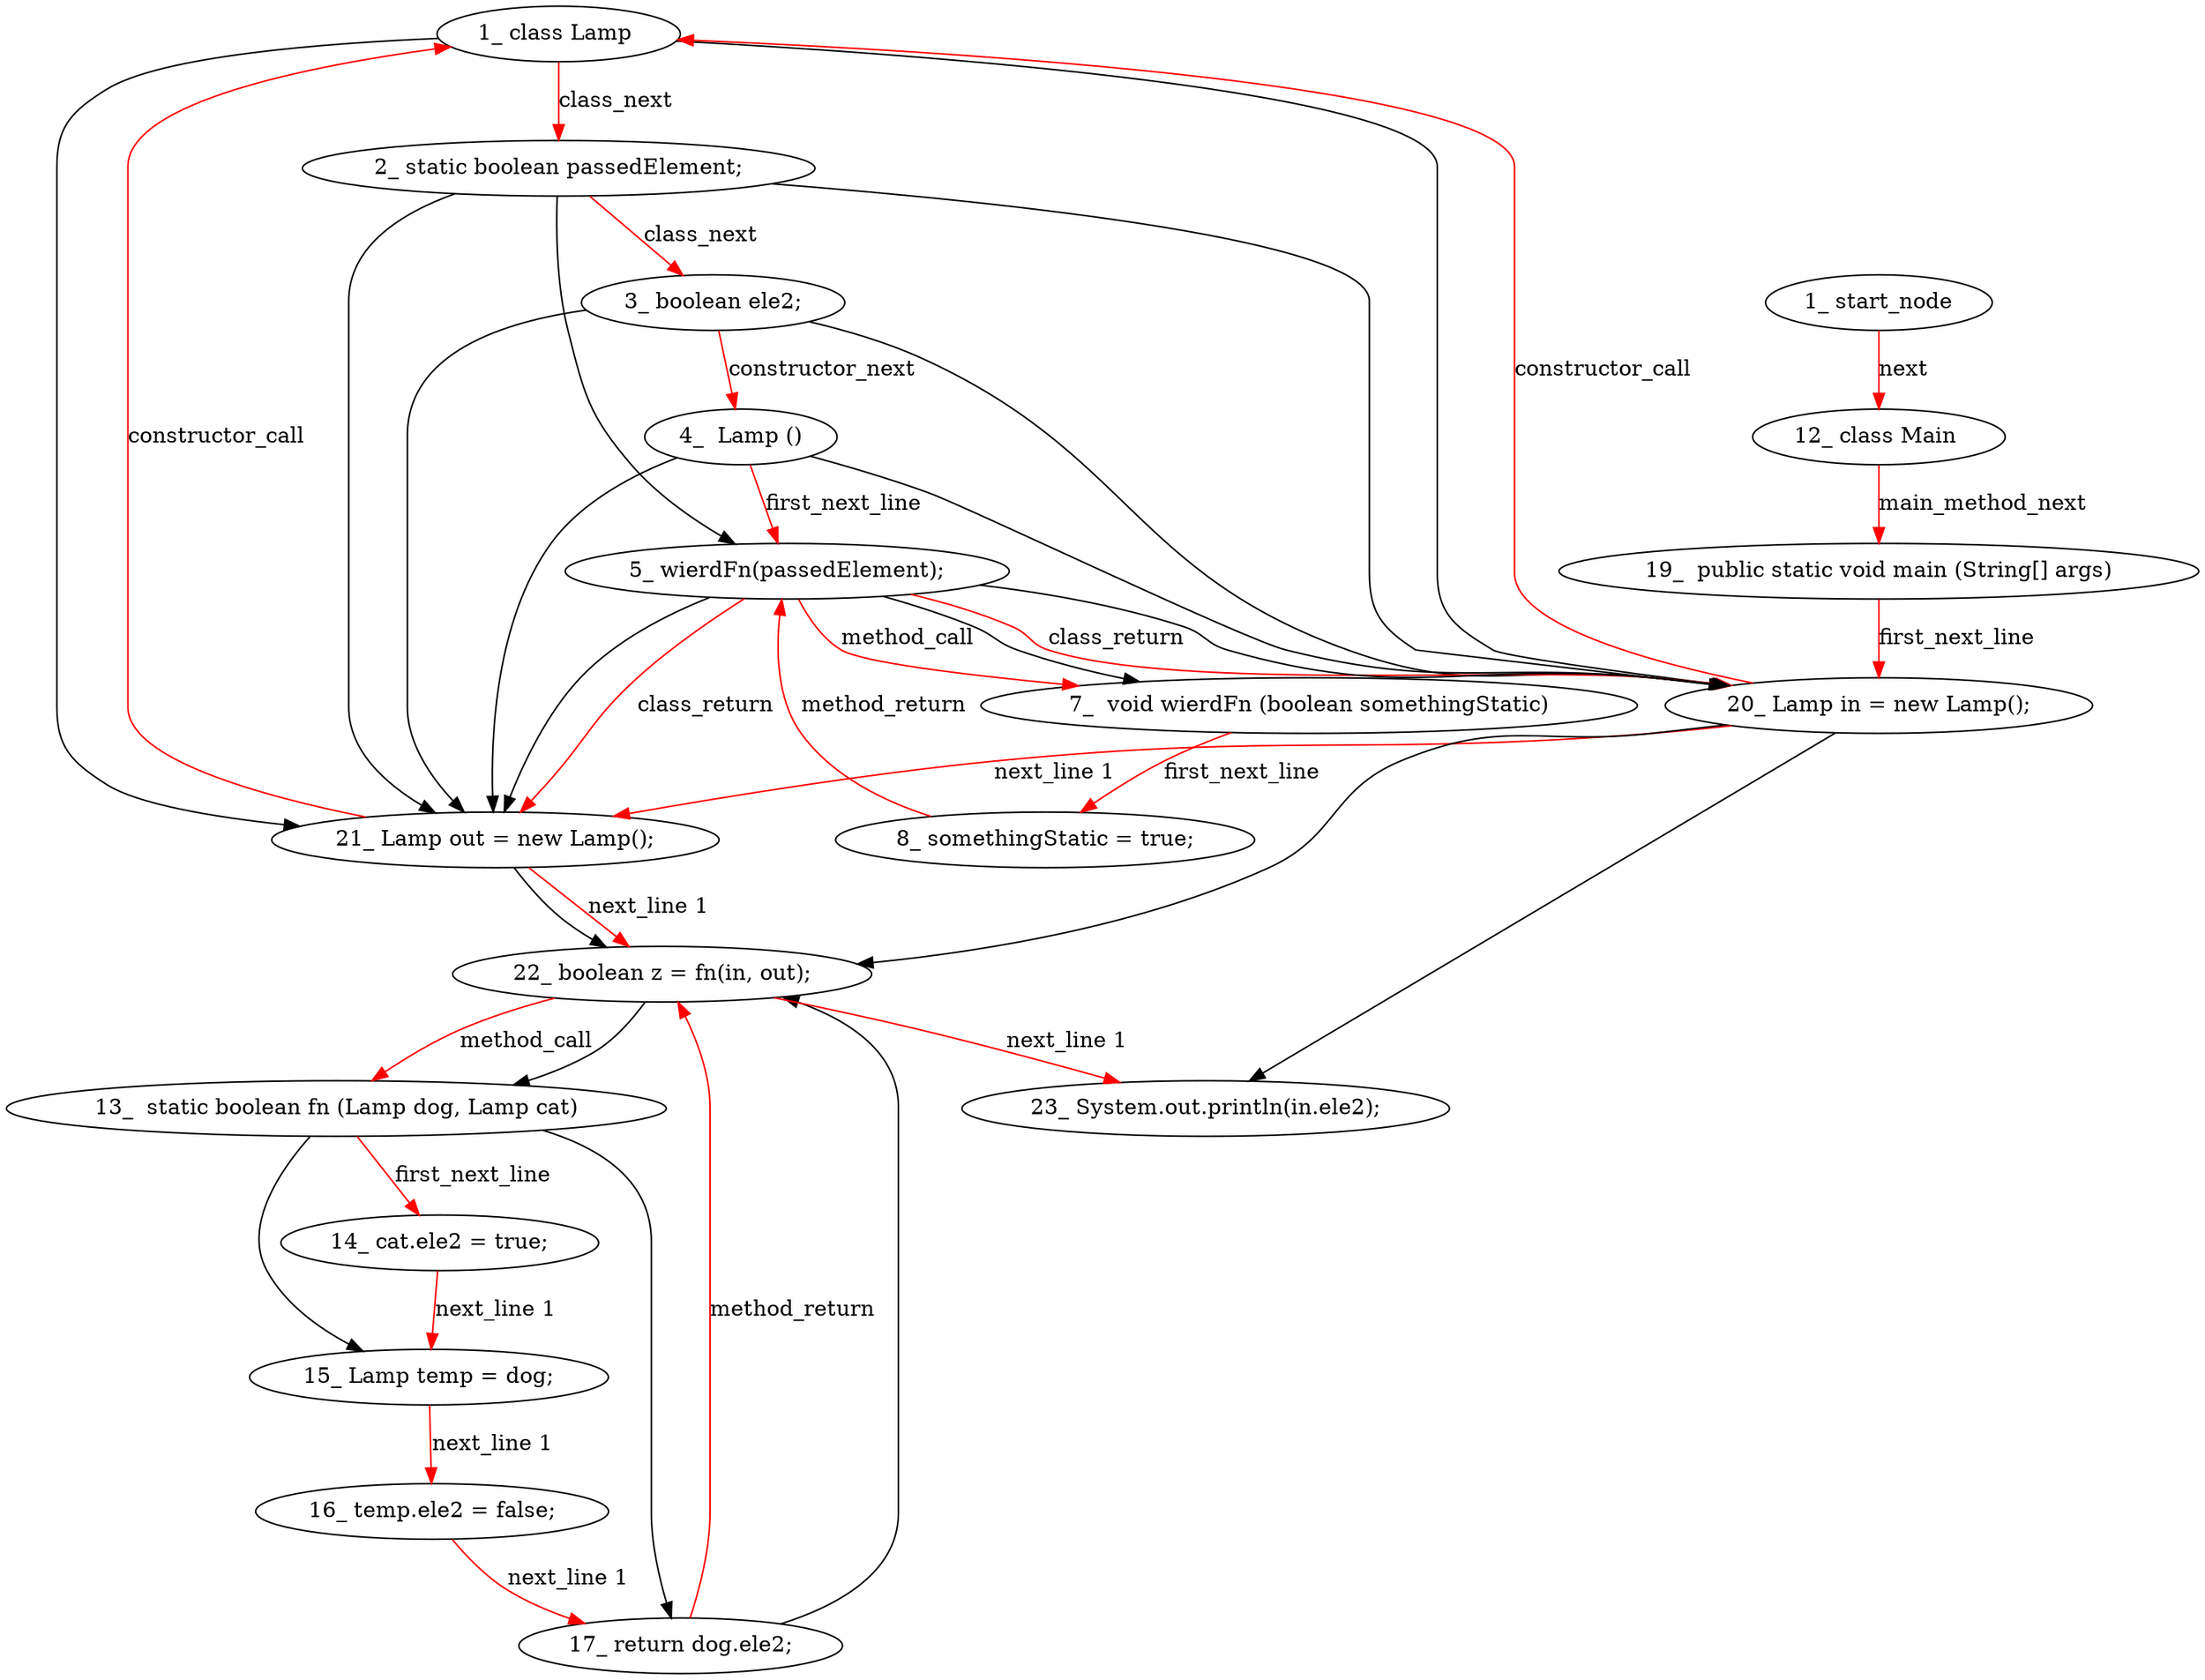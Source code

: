 digraph  {
6 [label="1_\ class\ Lamp\ ", type_label=class_declaration];
9 [label="2_\ static\ boolean\ passedElement;", type_label=expression_statement];
14 [label="3_\ boolean\ ele2;", type_label=expression_statement];
18 [label="4_\ \ Lamp\ \(\)", type_label=constructor_declaration];
22 [label="5_\ wierdFn\(passedElement\);", type_label=expression_statement];
27 [label="7_\ \ void\ wierdFn\ \(boolean\ somethingStatic\)", type_label=method_declaration];
35 [label="8_\ somethingStatic\ =\ true;", type_label=expression_statement];
39 [label="12_\ class\ Main\ ", type_label=class_declaration];
42 [label="13_\ \ static\ boolean\ fn\ \(Lamp\ dog,\ Lamp\ cat\)", type_label=method_declaration];
54 [label="14_\ cat\.ele2\ =\ true;", type_label=expression_statement];
60 [label="15_\ Lamp\ temp\ =\ dog;", type_label=expression_statement];
65 [label="16_\ temp\.ele2\ =\ false;", type_label=expression_statement];
71 [label="17_\ return\ dog\.ele2;", type_label=return];
75 [label="19_\ \ public\ static\ void\ main\ \(String\[\]\ args\)", type_label=method_declaration];
86 [label="20_\ Lamp\ in\ =\ new\ Lamp\(\);", type_label=expression_statement];
93 [label="21_\ Lamp\ out\ =\ new\ Lamp\(\);", type_label=expression_statement];
100 [label="22_\ boolean\ z\ =\ fn\(in,\ out\);", type_label=expression_statement];
109 [label="23_\ System\.out\.println\(in\.ele2\);", type_label=expression_statement];
1 [label="1_\ start_node", type_label=start];
6 -> 9  [color=red, controlflow_type=class_next, edge_type=CFG_edge, key=0, label=class_next];
6 -> 86  [key=0];
6 -> 93  [key=0];
9 -> 14  [color=red, controlflow_type=class_next, edge_type=CFG_edge, key=0, label=class_next];
9 -> 22  [key=0, used_def=passedElement];
9 -> 86  [key=0];
9 -> 93  [key=0];
14 -> 18  [color=red, controlflow_type=constructor_next, edge_type=CFG_edge, key=0, label=constructor_next];
14 -> 86  [key=0];
14 -> 93  [key=0];
18 -> 22  [color=red, controlflow_type=first_next_line, edge_type=CFG_edge, key=0, label=first_next_line];
18 -> 86  [key=0];
18 -> 93  [key=0];
22 -> 27  [color=red, controlflow_type="method_call|23", edge_type=CFG_edge, key=0, label=method_call];
22 -> 27  [key=1];
22 -> 86  [color=red, controlflow_type=class_return, edge_type=CFG_edge, key=0, label=class_return];
22 -> 86  [key=1];
22 -> 93  [color=red, controlflow_type=class_return, edge_type=CFG_edge, key=0, label=class_return];
22 -> 93  [key=1];
27 -> 35  [color=red, controlflow_type=first_next_line, edge_type=CFG_edge, key=0, label=first_next_line];
35 -> 22  [color=red, controlflow_type=method_return, edge_type=CFG_edge, key=0, label=method_return];
39 -> 75  [color=red, controlflow_type=main_method_next, edge_type=CFG_edge, key=0, label=main_method_next];
42 -> 54  [color=red, controlflow_type=first_next_line, edge_type=CFG_edge, key=0, label=first_next_line];
42 -> 60  [key=0, used_def=dog];
42 -> 71  [key=0, used_def="dog.ele2"];
54 -> 60  [color=red, controlflow_type="next_line 1", edge_type=CFG_edge, key=0, label="next_line 1"];
60 -> 65  [color=red, controlflow_type="next_line 1", edge_type=CFG_edge, key=0, label="next_line 1"];
65 -> 71  [color=red, controlflow_type="next_line 1", edge_type=CFG_edge, key=0, label="next_line 1"];
71 -> 100  [color=red, controlflow_type=method_return, edge_type=CFG_edge, key=0, label=method_return];
71 -> 100  [key=1];
75 -> 86  [color=red, controlflow_type=first_next_line, edge_type=CFG_edge, key=0, label=first_next_line];
86 -> 93  [color=red, controlflow_type="next_line 1", edge_type=CFG_edge, key=0, label="next_line 1"];
86 -> 6  [color=red, controlflow_type="constructor_call|90", edge_type=CFG_edge, key=0, label=constructor_call, target_constructor=18];
86 -> 100  [key=0, used_def=in];
86 -> 109  [key=0, used_def="in.ele2"];
93 -> 100  [color=red, controlflow_type="next_line 1", edge_type=CFG_edge, key=0, label="next_line 1"];
93 -> 100  [key=1, used_def=out];
93 -> 6  [color=red, controlflow_type="constructor_call|97", edge_type=CFG_edge, key=0, label=constructor_call, target_constructor=18];
100 -> 109  [color=red, controlflow_type="next_line 1", edge_type=CFG_edge, key=0, label="next_line 1"];
100 -> 42  [color=red, controlflow_type="method_call|104", edge_type=CFG_edge, key=0, label=method_call];
100 -> 42  [key=1];
1 -> 39  [color=red, controlflow_type=next, edge_type=CFG_edge, key=0, label=next];
}
